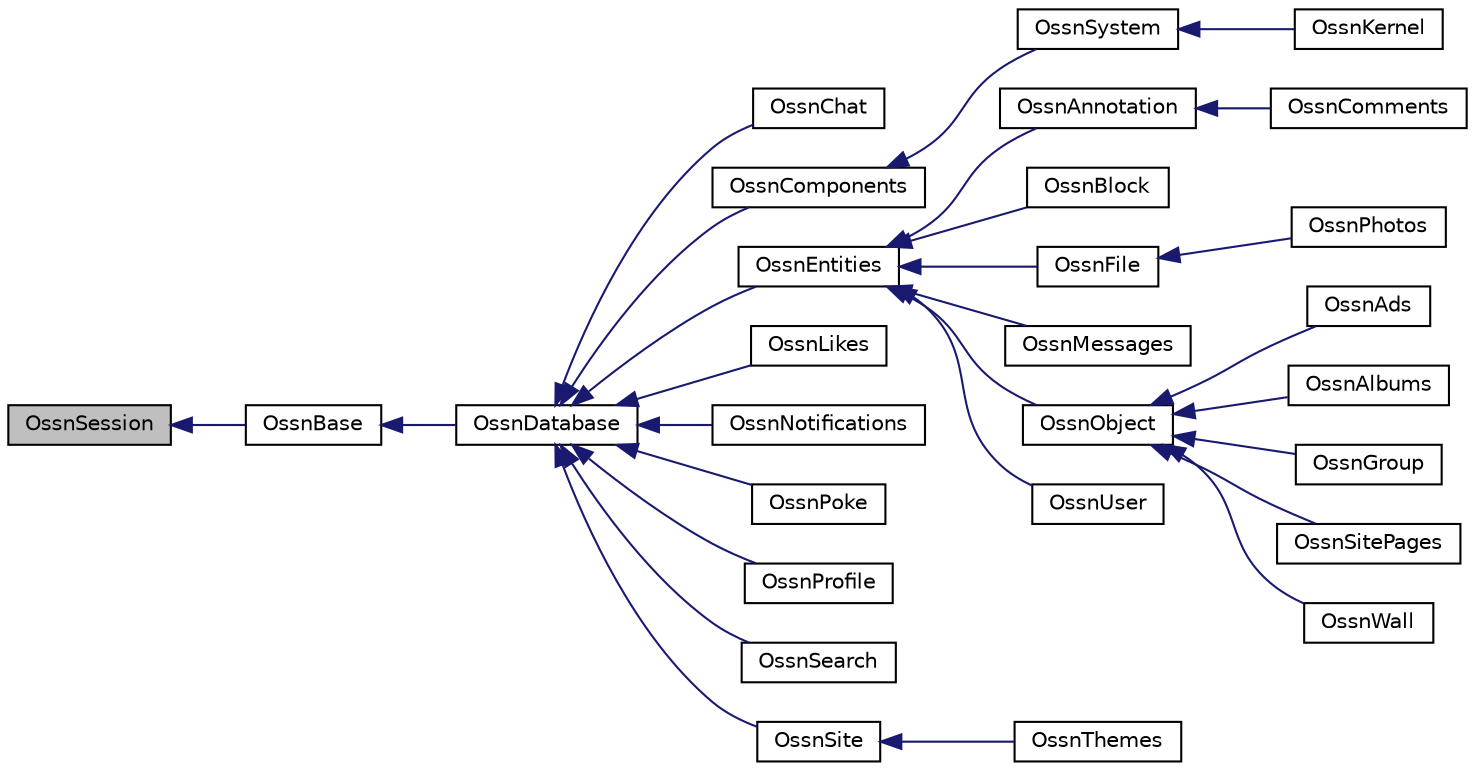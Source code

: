 digraph "OssnSession"
{
  edge [fontname="Helvetica",fontsize="10",labelfontname="Helvetica",labelfontsize="10"];
  node [fontname="Helvetica",fontsize="10",shape=record];
  rankdir="LR";
  Node1 [label="OssnSession",height=0.2,width=0.4,color="black", fillcolor="grey75", style="filled", fontcolor="black"];
  Node1 -> Node2 [dir="back",color="midnightblue",fontsize="10",style="solid"];
  Node2 [label="OssnBase",height=0.2,width=0.4,color="black", fillcolor="white", style="filled",URL="$class_ossn_base.html"];
  Node2 -> Node3 [dir="back",color="midnightblue",fontsize="10",style="solid"];
  Node3 [label="OssnDatabase",height=0.2,width=0.4,color="black", fillcolor="white", style="filled",URL="$class_ossn_database.html"];
  Node3 -> Node4 [dir="back",color="midnightblue",fontsize="10",style="solid"];
  Node4 [label="OssnChat",height=0.2,width=0.4,color="black", fillcolor="white", style="filled",URL="$class_ossn_chat.html"];
  Node3 -> Node5 [dir="back",color="midnightblue",fontsize="10",style="solid"];
  Node5 [label="OssnComponents",height=0.2,width=0.4,color="black", fillcolor="white", style="filled",URL="$class_ossn_components.html"];
  Node5 -> Node6 [dir="back",color="midnightblue",fontsize="10",style="solid"];
  Node6 [label="OssnSystem",height=0.2,width=0.4,color="black", fillcolor="white", style="filled",URL="$class_ossn_system.html"];
  Node6 -> Node7 [dir="back",color="midnightblue",fontsize="10",style="solid"];
  Node7 [label="OssnKernel",height=0.2,width=0.4,color="black", fillcolor="white", style="filled",URL="$class_ossn_kernel.html"];
  Node3 -> Node8 [dir="back",color="midnightblue",fontsize="10",style="solid"];
  Node8 [label="OssnEntities",height=0.2,width=0.4,color="black", fillcolor="white", style="filled",URL="$class_ossn_entities.html"];
  Node8 -> Node9 [dir="back",color="midnightblue",fontsize="10",style="solid"];
  Node9 [label="OssnAnnotation",height=0.2,width=0.4,color="black", fillcolor="white", style="filled",URL="$class_ossn_annotation.html"];
  Node9 -> Node10 [dir="back",color="midnightblue",fontsize="10",style="solid"];
  Node10 [label="OssnComments",height=0.2,width=0.4,color="black", fillcolor="white", style="filled",URL="$class_ossn_comments.html"];
  Node8 -> Node11 [dir="back",color="midnightblue",fontsize="10",style="solid"];
  Node11 [label="OssnBlock",height=0.2,width=0.4,color="black", fillcolor="white", style="filled",URL="$class_ossn_block.html"];
  Node8 -> Node12 [dir="back",color="midnightblue",fontsize="10",style="solid"];
  Node12 [label="OssnFile",height=0.2,width=0.4,color="black", fillcolor="white", style="filled",URL="$class_ossn_file.html"];
  Node12 -> Node13 [dir="back",color="midnightblue",fontsize="10",style="solid"];
  Node13 [label="OssnPhotos",height=0.2,width=0.4,color="black", fillcolor="white", style="filled",URL="$class_ossn_photos.html"];
  Node8 -> Node14 [dir="back",color="midnightblue",fontsize="10",style="solid"];
  Node14 [label="OssnMessages",height=0.2,width=0.4,color="black", fillcolor="white", style="filled",URL="$class_ossn_messages.html"];
  Node8 -> Node15 [dir="back",color="midnightblue",fontsize="10",style="solid"];
  Node15 [label="OssnObject",height=0.2,width=0.4,color="black", fillcolor="white", style="filled",URL="$class_ossn_object.html"];
  Node15 -> Node16 [dir="back",color="midnightblue",fontsize="10",style="solid"];
  Node16 [label="OssnAds",height=0.2,width=0.4,color="black", fillcolor="white", style="filled",URL="$class_ossn_ads.html"];
  Node15 -> Node17 [dir="back",color="midnightblue",fontsize="10",style="solid"];
  Node17 [label="OssnAlbums",height=0.2,width=0.4,color="black", fillcolor="white", style="filled",URL="$class_ossn_albums.html"];
  Node15 -> Node18 [dir="back",color="midnightblue",fontsize="10",style="solid"];
  Node18 [label="OssnGroup",height=0.2,width=0.4,color="black", fillcolor="white", style="filled",URL="$class_ossn_group.html"];
  Node15 -> Node19 [dir="back",color="midnightblue",fontsize="10",style="solid"];
  Node19 [label="OssnSitePages",height=0.2,width=0.4,color="black", fillcolor="white", style="filled",URL="$class_ossn_site_pages.html"];
  Node15 -> Node20 [dir="back",color="midnightblue",fontsize="10",style="solid"];
  Node20 [label="OssnWall",height=0.2,width=0.4,color="black", fillcolor="white", style="filled",URL="$class_ossn_wall.html"];
  Node8 -> Node21 [dir="back",color="midnightblue",fontsize="10",style="solid"];
  Node21 [label="OssnUser",height=0.2,width=0.4,color="black", fillcolor="white", style="filled",URL="$class_ossn_user.html"];
  Node3 -> Node22 [dir="back",color="midnightblue",fontsize="10",style="solid"];
  Node22 [label="OssnLikes",height=0.2,width=0.4,color="black", fillcolor="white", style="filled",URL="$class_ossn_likes.html"];
  Node3 -> Node23 [dir="back",color="midnightblue",fontsize="10",style="solid"];
  Node23 [label="OssnNotifications",height=0.2,width=0.4,color="black", fillcolor="white", style="filled",URL="$class_ossn_notifications.html"];
  Node3 -> Node24 [dir="back",color="midnightblue",fontsize="10",style="solid"];
  Node24 [label="OssnPoke",height=0.2,width=0.4,color="black", fillcolor="white", style="filled",URL="$class_ossn_poke.html"];
  Node3 -> Node25 [dir="back",color="midnightblue",fontsize="10",style="solid"];
  Node25 [label="OssnProfile",height=0.2,width=0.4,color="black", fillcolor="white", style="filled",URL="$class_ossn_profile.html"];
  Node3 -> Node26 [dir="back",color="midnightblue",fontsize="10",style="solid"];
  Node26 [label="OssnSearch",height=0.2,width=0.4,color="black", fillcolor="white", style="filled",URL="$class_ossn_search.html"];
  Node3 -> Node27 [dir="back",color="midnightblue",fontsize="10",style="solid"];
  Node27 [label="OssnSite",height=0.2,width=0.4,color="black", fillcolor="white", style="filled",URL="$class_ossn_site.html"];
  Node27 -> Node28 [dir="back",color="midnightblue",fontsize="10",style="solid"];
  Node28 [label="OssnThemes",height=0.2,width=0.4,color="black", fillcolor="white", style="filled",URL="$class_ossn_themes.html"];
}
